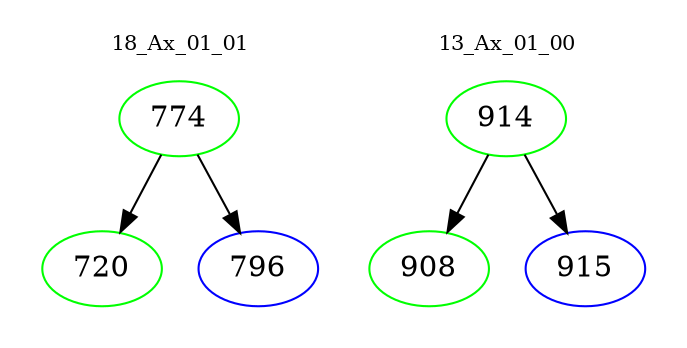 digraph{
subgraph cluster_0 {
color = white
label = "18_Ax_01_01";
fontsize=10;
T0_774 [label="774", color="green"]
T0_774 -> T0_720 [color="black"]
T0_720 [label="720", color="green"]
T0_774 -> T0_796 [color="black"]
T0_796 [label="796", color="blue"]
}
subgraph cluster_1 {
color = white
label = "13_Ax_01_00";
fontsize=10;
T1_914 [label="914", color="green"]
T1_914 -> T1_908 [color="black"]
T1_908 [label="908", color="green"]
T1_914 -> T1_915 [color="black"]
T1_915 [label="915", color="blue"]
}
}
